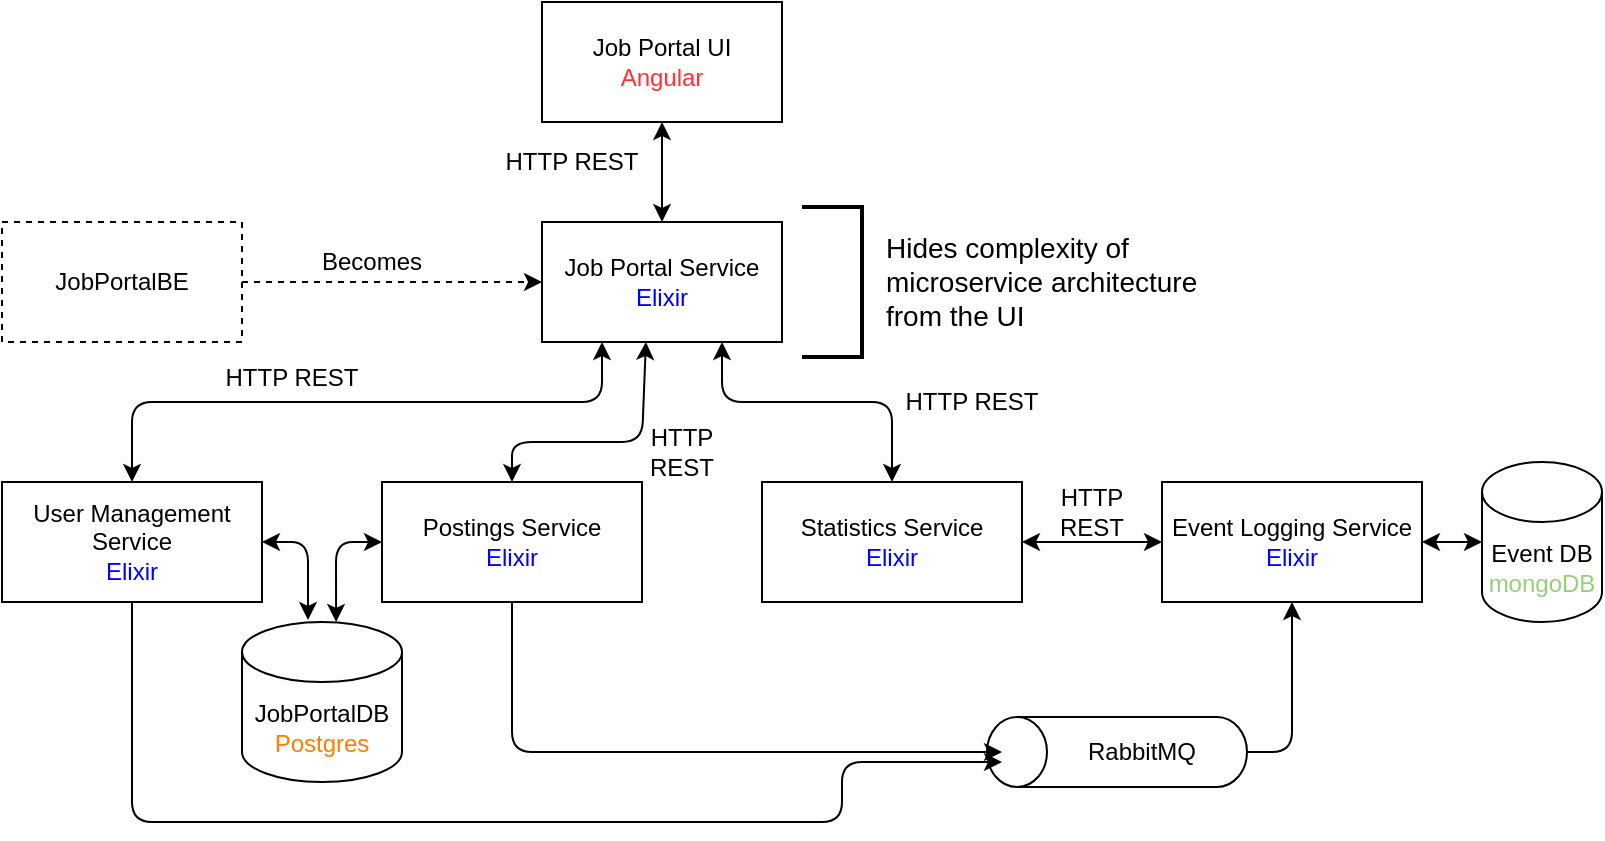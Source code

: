 <mxfile version="14.6.1" type="device"><diagram id="BfXLPvzXvA5WP5TkhVYX" name="Page-1"><mxGraphModel dx="1422" dy="737" grid="1" gridSize="10" guides="1" tooltips="1" connect="1" arrows="1" fold="1" page="1" pageScale="1" pageWidth="850" pageHeight="1100" math="0" shadow="0"><root><mxCell id="0"/><mxCell id="1" parent="0"/><mxCell id="_Bt47MEUgiX76V_f5QIp-1" value="Job Portal UI&lt;br&gt;&lt;font color=&quot;#ff3333&quot;&gt;Angular&lt;/font&gt;" style="rounded=0;whiteSpace=wrap;html=1;" vertex="1" parent="1"><mxGeometry x="360" y="190" width="120" height="60" as="geometry"/></mxCell><mxCell id="_Bt47MEUgiX76V_f5QIp-2" value="Job Portal Service&lt;br&gt;&lt;font color=&quot;#0000ff&quot;&gt;Elixir&lt;/font&gt;" style="rounded=0;whiteSpace=wrap;html=1;" vertex="1" parent="1"><mxGeometry x="360" y="300" width="120" height="60" as="geometry"/></mxCell><mxCell id="_Bt47MEUgiX76V_f5QIp-3" value="User Management Service&lt;br&gt;&lt;font color=&quot;#0000ff&quot;&gt;Elixir&lt;/font&gt;" style="rounded=0;whiteSpace=wrap;html=1;" vertex="1" parent="1"><mxGeometry x="90" y="430" width="130" height="60" as="geometry"/></mxCell><mxCell id="_Bt47MEUgiX76V_f5QIp-4" value="Event Logging Service&lt;br&gt;&lt;font color=&quot;#0000ff&quot;&gt;Elixir&lt;/font&gt;" style="rounded=0;whiteSpace=wrap;html=1;" vertex="1" parent="1"><mxGeometry x="670" y="430" width="130" height="60" as="geometry"/></mxCell><mxCell id="_Bt47MEUgiX76V_f5QIp-5" value="Postings Service&lt;br&gt;&lt;font color=&quot;#0000ff&quot;&gt;Elixir&lt;/font&gt;" style="rounded=0;whiteSpace=wrap;html=1;" vertex="1" parent="1"><mxGeometry x="280" y="430" width="130" height="60" as="geometry"/></mxCell><mxCell id="_Bt47MEUgiX76V_f5QIp-6" value="Statistics Service&lt;br&gt;&lt;font color=&quot;#0000ff&quot;&gt;Elixir&lt;/font&gt;" style="rounded=0;whiteSpace=wrap;html=1;" vertex="1" parent="1"><mxGeometry x="470" y="430" width="130" height="60" as="geometry"/></mxCell><mxCell id="_Bt47MEUgiX76V_f5QIp-7" value="JobPortalBE" style="rounded=0;whiteSpace=wrap;html=1;dashed=1;" vertex="1" parent="1"><mxGeometry x="90" y="300" width="120" height="60" as="geometry"/></mxCell><mxCell id="_Bt47MEUgiX76V_f5QIp-8" value="" style="endArrow=classic;html=1;exitX=1;exitY=0.5;exitDx=0;exitDy=0;entryX=0;entryY=0.5;entryDx=0;entryDy=0;dashed=1;" edge="1" parent="1" source="_Bt47MEUgiX76V_f5QIp-7" target="_Bt47MEUgiX76V_f5QIp-2"><mxGeometry width="50" height="50" relative="1" as="geometry"><mxPoint x="400" y="420" as="sourcePoint"/><mxPoint x="450" y="370" as="targetPoint"/></mxGeometry></mxCell><mxCell id="_Bt47MEUgiX76V_f5QIp-9" value="Becomes" style="text;html=1;strokeColor=none;fillColor=none;align=center;verticalAlign=middle;whiteSpace=wrap;rounded=0;dashed=1;" vertex="1" parent="1"><mxGeometry x="250" y="310" width="50" height="20" as="geometry"/></mxCell><mxCell id="_Bt47MEUgiX76V_f5QIp-11" value="" style="shape=cylinder3;whiteSpace=wrap;html=1;boundedLbl=1;backgroundOutline=1;size=15;rotation=-90;" vertex="1" parent="1"><mxGeometry x="630" y="500" width="35" height="130" as="geometry"/></mxCell><mxCell id="_Bt47MEUgiX76V_f5QIp-12" value="" style="endArrow=classic;html=1;exitX=0.5;exitY=1;exitDx=0;exitDy=0;" edge="1" parent="1" source="_Bt47MEUgiX76V_f5QIp-5"><mxGeometry width="50" height="50" relative="1" as="geometry"><mxPoint x="400" y="420" as="sourcePoint"/><mxPoint x="590" y="565" as="targetPoint"/><Array as="points"><mxPoint x="345" y="565"/></Array></mxGeometry></mxCell><mxCell id="_Bt47MEUgiX76V_f5QIp-13" value="" style="endArrow=classic;html=1;exitX=0.5;exitY=1;exitDx=0;exitDy=0;" edge="1" parent="1" source="_Bt47MEUgiX76V_f5QIp-3"><mxGeometry width="50" height="50" relative="1" as="geometry"><mxPoint x="400" y="420" as="sourcePoint"/><mxPoint x="590" y="570" as="targetPoint"/><Array as="points"><mxPoint x="155" y="600"/><mxPoint x="510" y="600"/><mxPoint x="510" y="570"/></Array></mxGeometry></mxCell><mxCell id="_Bt47MEUgiX76V_f5QIp-15" value="" style="endArrow=classic;html=1;exitX=0.5;exitY=1;exitDx=0;exitDy=0;exitPerimeter=0;entryX=0.5;entryY=1;entryDx=0;entryDy=0;" edge="1" parent="1" source="_Bt47MEUgiX76V_f5QIp-11" target="_Bt47MEUgiX76V_f5QIp-4"><mxGeometry width="50" height="50" relative="1" as="geometry"><mxPoint x="400" y="420" as="sourcePoint"/><mxPoint x="450" y="370" as="targetPoint"/><Array as="points"><mxPoint x="735" y="565"/></Array></mxGeometry></mxCell><mxCell id="_Bt47MEUgiX76V_f5QIp-16" value="RabbitMQ" style="text;html=1;strokeColor=none;fillColor=none;align=center;verticalAlign=middle;whiteSpace=wrap;rounded=0;" vertex="1" parent="1"><mxGeometry x="630" y="555" width="60" height="20" as="geometry"/></mxCell><mxCell id="_Bt47MEUgiX76V_f5QIp-17" value="" style="endArrow=classic;startArrow=classic;html=1;exitX=0.5;exitY=0;exitDx=0;exitDy=0;entryX=0.433;entryY=1;entryDx=0;entryDy=0;entryPerimeter=0;" edge="1" parent="1" source="_Bt47MEUgiX76V_f5QIp-5" target="_Bt47MEUgiX76V_f5QIp-2"><mxGeometry width="50" height="50" relative="1" as="geometry"><mxPoint x="400" y="420" as="sourcePoint"/><mxPoint x="450" y="370" as="targetPoint"/><Array as="points"><mxPoint x="345" y="410"/><mxPoint x="410" y="410"/></Array></mxGeometry></mxCell><mxCell id="_Bt47MEUgiX76V_f5QIp-18" value="" style="endArrow=classic;startArrow=classic;html=1;entryX=0.5;entryY=0;entryDx=0;entryDy=0;exitX=0.75;exitY=1;exitDx=0;exitDy=0;" edge="1" parent="1" source="_Bt47MEUgiX76V_f5QIp-2" target="_Bt47MEUgiX76V_f5QIp-6"><mxGeometry width="50" height="50" relative="1" as="geometry"><mxPoint x="420" y="360" as="sourcePoint"/><mxPoint x="450" y="370" as="targetPoint"/><Array as="points"><mxPoint x="450" y="390"/><mxPoint x="535" y="390"/></Array></mxGeometry></mxCell><mxCell id="_Bt47MEUgiX76V_f5QIp-19" value="" style="endArrow=classic;startArrow=classic;html=1;exitX=0.5;exitY=0;exitDx=0;exitDy=0;entryX=0.25;entryY=1;entryDx=0;entryDy=0;" edge="1" parent="1" source="_Bt47MEUgiX76V_f5QIp-3" target="_Bt47MEUgiX76V_f5QIp-2"><mxGeometry width="50" height="50" relative="1" as="geometry"><mxPoint x="400" y="420" as="sourcePoint"/><mxPoint x="450" y="370" as="targetPoint"/><Array as="points"><mxPoint x="155" y="390"/><mxPoint x="390" y="390"/></Array></mxGeometry></mxCell><mxCell id="_Bt47MEUgiX76V_f5QIp-20" value="JobPortalDB&lt;br&gt;&lt;font color=&quot;#ff8000&quot;&gt;Postgres&lt;/font&gt;" style="shape=cylinder3;whiteSpace=wrap;html=1;boundedLbl=1;backgroundOutline=1;size=15;" vertex="1" parent="1"><mxGeometry x="210" y="500" width="80" height="80" as="geometry"/></mxCell><mxCell id="_Bt47MEUgiX76V_f5QIp-21" value="Event DB&lt;br&gt;&lt;font color=&quot;#97d077&quot;&gt;mongoDB&lt;/font&gt;" style="shape=cylinder3;whiteSpace=wrap;html=1;boundedLbl=1;backgroundOutline=1;size=15;" vertex="1" parent="1"><mxGeometry x="830" y="420" width="60" height="80" as="geometry"/></mxCell><mxCell id="_Bt47MEUgiX76V_f5QIp-22" value="" style="endArrow=classic;startArrow=classic;html=1;exitX=1;exitY=0.5;exitDx=0;exitDy=0;entryX=0;entryY=0.5;entryDx=0;entryDy=0;entryPerimeter=0;" edge="1" parent="1" source="_Bt47MEUgiX76V_f5QIp-4" target="_Bt47MEUgiX76V_f5QIp-21"><mxGeometry width="50" height="50" relative="1" as="geometry"><mxPoint x="400" y="420" as="sourcePoint"/><mxPoint x="450" y="370" as="targetPoint"/></mxGeometry></mxCell><mxCell id="_Bt47MEUgiX76V_f5QIp-23" value="" style="endArrow=classic;startArrow=classic;html=1;exitX=1;exitY=0.5;exitDx=0;exitDy=0;entryX=0;entryY=0.5;entryDx=0;entryDy=0;" edge="1" parent="1" source="_Bt47MEUgiX76V_f5QIp-6" target="_Bt47MEUgiX76V_f5QIp-4"><mxGeometry width="50" height="50" relative="1" as="geometry"><mxPoint x="400" y="420" as="sourcePoint"/><mxPoint x="450" y="370" as="targetPoint"/></mxGeometry></mxCell><mxCell id="_Bt47MEUgiX76V_f5QIp-24" value="" style="strokeWidth=2;html=1;shape=mxgraph.flowchart.annotation_1;align=left;pointerEvents=1;direction=west;" vertex="1" parent="1"><mxGeometry x="490" y="292.5" width="30" height="75" as="geometry"/></mxCell><mxCell id="_Bt47MEUgiX76V_f5QIp-26" value="&lt;font style=&quot;font-size: 14px&quot;&gt;Hides complexity of microservice architecture from the UI&lt;/font&gt;" style="text;html=1;strokeColor=none;fillColor=none;align=left;verticalAlign=middle;whiteSpace=wrap;rounded=0;" vertex="1" parent="1"><mxGeometry x="530" y="300" width="170" height="60" as="geometry"/></mxCell><mxCell id="_Bt47MEUgiX76V_f5QIp-27" value="" style="endArrow=classic;startArrow=classic;html=1;exitX=0.5;exitY=0;exitDx=0;exitDy=0;entryX=0.5;entryY=1;entryDx=0;entryDy=0;" edge="1" parent="1" source="_Bt47MEUgiX76V_f5QIp-2" target="_Bt47MEUgiX76V_f5QIp-1"><mxGeometry width="50" height="50" relative="1" as="geometry"><mxPoint x="400" y="390" as="sourcePoint"/><mxPoint x="450" y="340" as="targetPoint"/></mxGeometry></mxCell><mxCell id="_Bt47MEUgiX76V_f5QIp-28" value="HTTP REST" style="text;html=1;strokeColor=none;fillColor=none;align=center;verticalAlign=middle;whiteSpace=wrap;rounded=0;" vertex="1" parent="1"><mxGeometry x="340" y="260" width="70" height="20" as="geometry"/></mxCell><mxCell id="_Bt47MEUgiX76V_f5QIp-29" value="HTTP REST" style="text;html=1;strokeColor=none;fillColor=none;align=center;verticalAlign=middle;whiteSpace=wrap;rounded=0;" vertex="1" parent="1"><mxGeometry x="200" y="367.5" width="70" height="20" as="geometry"/></mxCell><mxCell id="_Bt47MEUgiX76V_f5QIp-30" value="HTTP REST" style="text;html=1;strokeColor=none;fillColor=none;align=center;verticalAlign=middle;whiteSpace=wrap;rounded=0;" vertex="1" parent="1"><mxGeometry x="540" y="380" width="70" height="20" as="geometry"/></mxCell><mxCell id="_Bt47MEUgiX76V_f5QIp-31" value="HTTP REST" style="text;html=1;strokeColor=none;fillColor=none;align=center;verticalAlign=middle;whiteSpace=wrap;rounded=0;" vertex="1" parent="1"><mxGeometry x="605" y="430" width="60" height="30" as="geometry"/></mxCell><mxCell id="_Bt47MEUgiX76V_f5QIp-32" value="HTTP REST" style="text;html=1;strokeColor=none;fillColor=none;align=center;verticalAlign=middle;whiteSpace=wrap;rounded=0;" vertex="1" parent="1"><mxGeometry x="410" y="400" width="40" height="30" as="geometry"/></mxCell><mxCell id="_Bt47MEUgiX76V_f5QIp-33" value="" style="endArrow=classic;startArrow=classic;html=1;exitX=1;exitY=0.5;exitDx=0;exitDy=0;" edge="1" parent="1" source="_Bt47MEUgiX76V_f5QIp-3"><mxGeometry width="50" height="50" relative="1" as="geometry"><mxPoint x="400" y="370" as="sourcePoint"/><mxPoint x="243" y="499" as="targetPoint"/><Array as="points"><mxPoint x="243" y="460"/></Array></mxGeometry></mxCell><mxCell id="_Bt47MEUgiX76V_f5QIp-34" value="" style="endArrow=classic;startArrow=classic;html=1;exitX=0.588;exitY=0;exitDx=0;exitDy=0;exitPerimeter=0;entryX=0;entryY=0.5;entryDx=0;entryDy=0;" edge="1" parent="1" source="_Bt47MEUgiX76V_f5QIp-20" target="_Bt47MEUgiX76V_f5QIp-5"><mxGeometry width="50" height="50" relative="1" as="geometry"><mxPoint x="400" y="370" as="sourcePoint"/><mxPoint x="450" y="320" as="targetPoint"/><Array as="points"><mxPoint x="257" y="460"/></Array></mxGeometry></mxCell></root></mxGraphModel></diagram></mxfile>